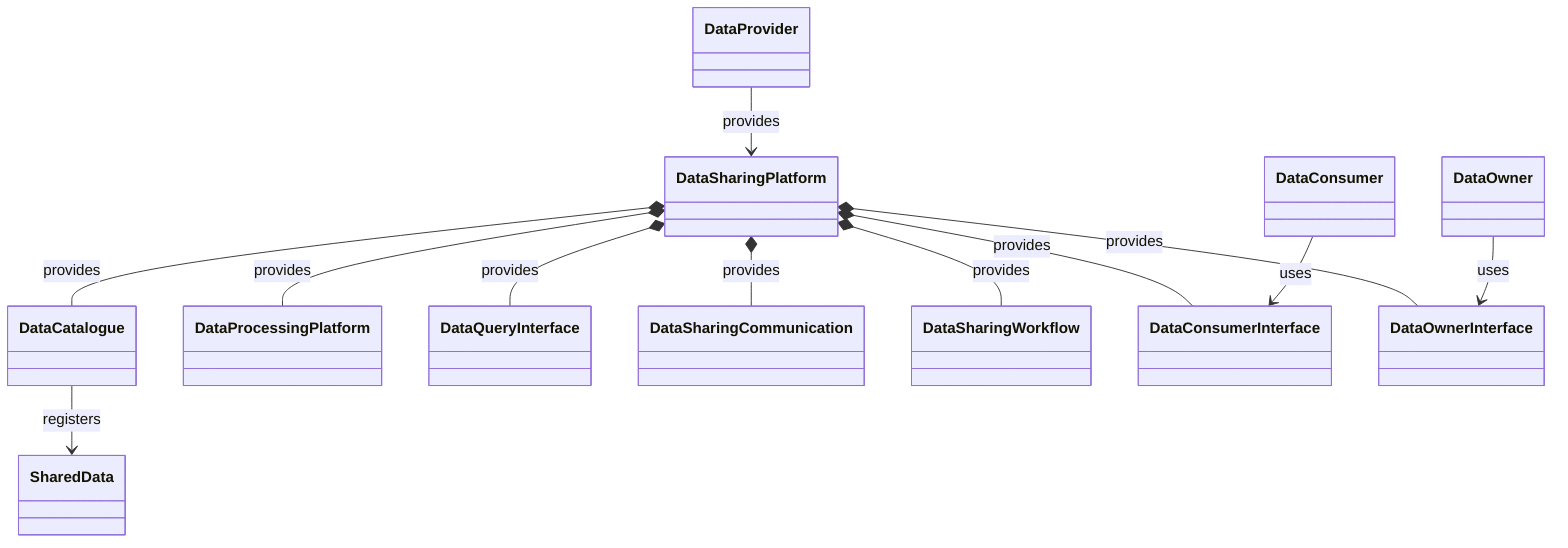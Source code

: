 classDiagram
DataCatalogue --> SharedData: registers
DataSharingPlatform *-- DataCatalogue: provides
DataSharingPlatform *-- DataProcessingPlatform: provides
DataSharingPlatform *-- DataQueryInterface: provides
DataSharingPlatform *-- DataSharingCommunication: provides
DataSharingPlatform *-- DataSharingWorkflow: provides
DataSharingPlatform *-- DataConsumerInterface: provides
DataSharingPlatform *-- DataOwnerInterface: provides
DataProvider --> DataSharingPlatform: provides
DataOwner --> DataOwnerInterface: uses
DataConsumer --> DataConsumerInterface: uses  
class SharedData
class DataCatalogue
class DataProcessingPlatform
class DataQueryInterface
class DataSharingCommunication
class DataSharingWorkflow
class DataConsumerInterface
class DataOwnerInterface
class DataSharingPlatform
class DataOwner
class DataConsumer
class DataProvider